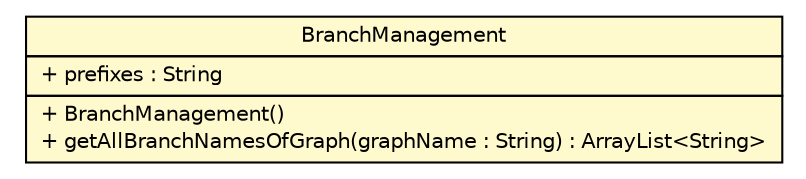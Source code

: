 #!/usr/local/bin/dot
#
# Class diagram 
# Generated by UMLGraph version R5_6-24-gf6e263 (http://www.umlgraph.org/)
#

digraph G {
	edge [fontname="Helvetica",fontsize=10,labelfontname="Helvetica",labelfontsize=10];
	node [fontname="Helvetica",fontsize=10,shape=plaintext];
	nodesep=0.25;
	ranksep=0.5;
	// de.tud.plt.r43ples.merging.management.BranchManagement
	c1096 [label=<<table title="de.tud.plt.r43ples.merging.management.BranchManagement" border="0" cellborder="1" cellspacing="0" cellpadding="2" port="p" bgcolor="lemonChiffon" href="./BranchManagement.html">
		<tr><td><table border="0" cellspacing="0" cellpadding="1">
<tr><td align="center" balign="center"> BranchManagement </td></tr>
		</table></td></tr>
		<tr><td><table border="0" cellspacing="0" cellpadding="1">
<tr><td align="left" balign="left"> + prefixes : String </td></tr>
		</table></td></tr>
		<tr><td><table border="0" cellspacing="0" cellpadding="1">
<tr><td align="left" balign="left"> + BranchManagement() </td></tr>
<tr><td align="left" balign="left"> + getAllBranchNamesOfGraph(graphName : String) : ArrayList&lt;String&gt; </td></tr>
		</table></td></tr>
		</table>>, URL="./BranchManagement.html", fontname="Helvetica", fontcolor="black", fontsize=10.0];
}

